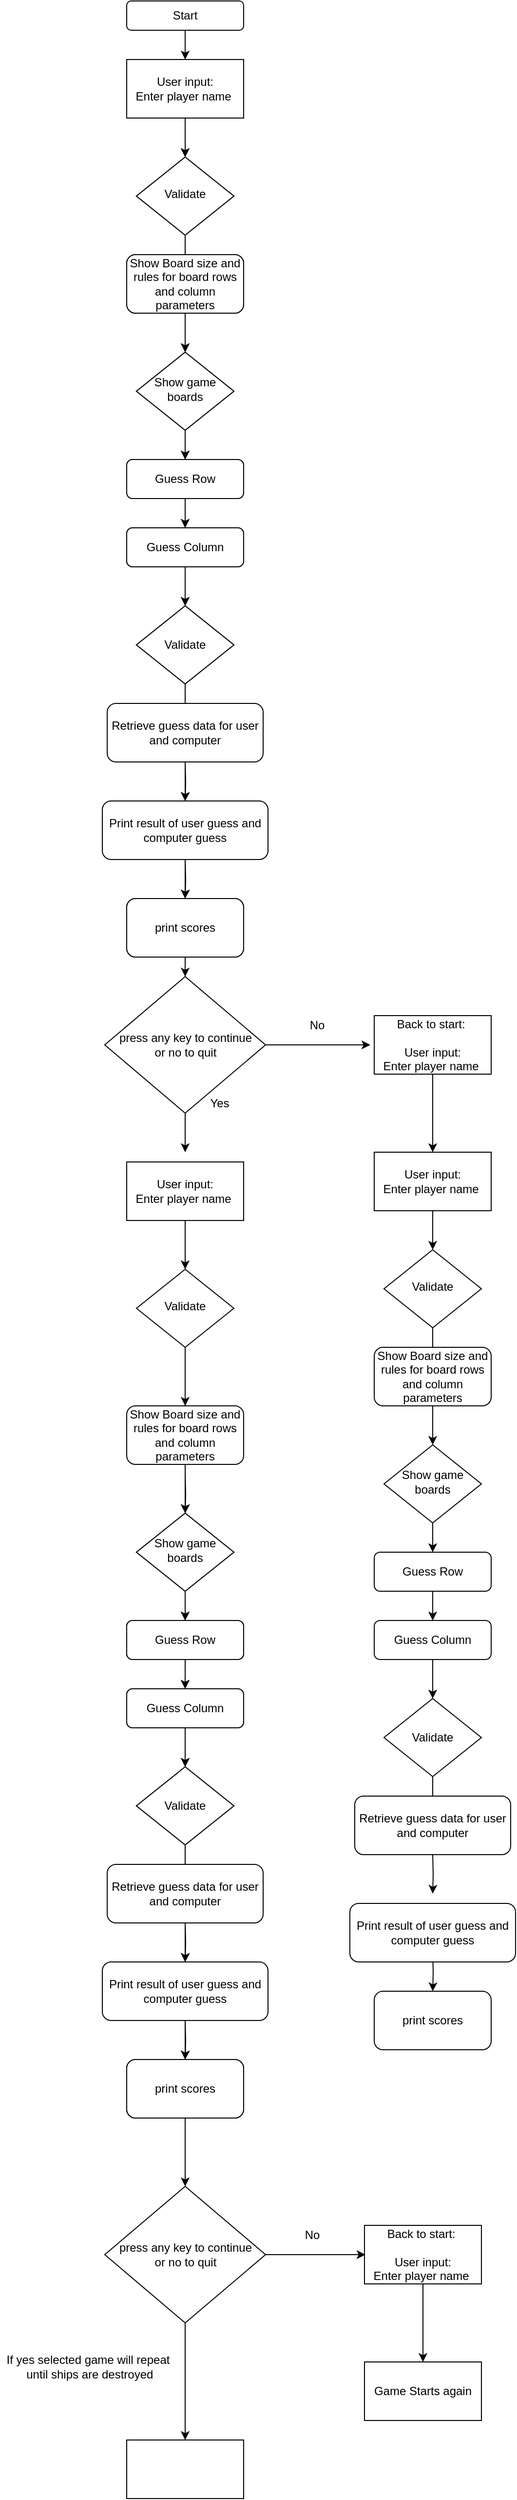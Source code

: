 <mxfile version="15.8.2" type="github">
  <diagram id="C5RBs43oDa-KdzZeNtuy" name="Page-1">
    <mxGraphModel dx="2302" dy="1062" grid="1" gridSize="10" guides="1" tooltips="1" connect="1" arrows="1" fold="1" page="1" pageScale="1" pageWidth="827" pageHeight="1169" math="0" shadow="0">
      <root>
        <mxCell id="WIyWlLk6GJQsqaUBKTNV-0" />
        <mxCell id="WIyWlLk6GJQsqaUBKTNV-1" parent="WIyWlLk6GJQsqaUBKTNV-0" />
        <mxCell id="R8ws0Zac1b6Tz0N1zMyR-2" value="" style="edgeStyle=orthogonalEdgeStyle;rounded=0;orthogonalLoop=1;jettySize=auto;html=1;" parent="WIyWlLk6GJQsqaUBKTNV-1" source="WIyWlLk6GJQsqaUBKTNV-3" target="R8ws0Zac1b6Tz0N1zMyR-1" edge="1">
          <mxGeometry relative="1" as="geometry" />
        </mxCell>
        <mxCell id="WIyWlLk6GJQsqaUBKTNV-3" value="Start" style="rounded=1;whiteSpace=wrap;html=1;fontSize=12;glass=0;strokeWidth=1;shadow=0;" parent="WIyWlLk6GJQsqaUBKTNV-1" vertex="1">
          <mxGeometry x="160" y="80" width="120" height="30" as="geometry" />
        </mxCell>
        <mxCell id="WIyWlLk6GJQsqaUBKTNV-6" value="Validate" style="rhombus;whiteSpace=wrap;html=1;shadow=0;fontFamily=Helvetica;fontSize=12;align=center;strokeWidth=1;spacing=6;spacingTop=-4;" parent="WIyWlLk6GJQsqaUBKTNV-1" vertex="1">
          <mxGeometry x="170" y="240" width="100" height="80" as="geometry" />
        </mxCell>
        <mxCell id="R8ws0Zac1b6Tz0N1zMyR-4" value="" style="edgeStyle=orthogonalEdgeStyle;rounded=0;orthogonalLoop=1;jettySize=auto;html=1;" parent="WIyWlLk6GJQsqaUBKTNV-1" source="WIyWlLk6GJQsqaUBKTNV-10" target="WIyWlLk6GJQsqaUBKTNV-11" edge="1">
          <mxGeometry relative="1" as="geometry" />
        </mxCell>
        <mxCell id="WIyWlLk6GJQsqaUBKTNV-10" value="Show game boards" style="rhombus;whiteSpace=wrap;html=1;shadow=0;fontFamily=Helvetica;fontSize=12;align=center;strokeWidth=1;spacing=6;spacingTop=-4;" parent="WIyWlLk6GJQsqaUBKTNV-1" vertex="1">
          <mxGeometry x="170" y="440" width="100" height="80" as="geometry" />
        </mxCell>
        <mxCell id="R8ws0Zac1b6Tz0N1zMyR-6" value="" style="edgeStyle=orthogonalEdgeStyle;rounded=0;orthogonalLoop=1;jettySize=auto;html=1;" parent="WIyWlLk6GJQsqaUBKTNV-1" source="WIyWlLk6GJQsqaUBKTNV-11" target="R8ws0Zac1b6Tz0N1zMyR-5" edge="1">
          <mxGeometry relative="1" as="geometry" />
        </mxCell>
        <mxCell id="WIyWlLk6GJQsqaUBKTNV-11" value="Guess Row" style="rounded=1;whiteSpace=wrap;html=1;fontSize=12;glass=0;strokeWidth=1;shadow=0;" parent="WIyWlLk6GJQsqaUBKTNV-1" vertex="1">
          <mxGeometry x="160" y="550" width="120" height="40" as="geometry" />
        </mxCell>
        <mxCell id="R8ws0Zac1b6Tz0N1zMyR-3" value="" style="edgeStyle=orthogonalEdgeStyle;rounded=0;orthogonalLoop=1;jettySize=auto;html=1;" parent="WIyWlLk6GJQsqaUBKTNV-1" source="R8ws0Zac1b6Tz0N1zMyR-1" target="WIyWlLk6GJQsqaUBKTNV-6" edge="1">
          <mxGeometry relative="1" as="geometry" />
        </mxCell>
        <mxCell id="R8ws0Zac1b6Tz0N1zMyR-1" value="User input:&lt;br&gt;Enter player name&amp;nbsp;" style="rounded=0;whiteSpace=wrap;html=1;" parent="WIyWlLk6GJQsqaUBKTNV-1" vertex="1">
          <mxGeometry x="160" y="140" width="120" height="60" as="geometry" />
        </mxCell>
        <mxCell id="R8ws0Zac1b6Tz0N1zMyR-9" value="" style="edgeStyle=orthogonalEdgeStyle;rounded=0;orthogonalLoop=1;jettySize=auto;html=1;" parent="WIyWlLk6GJQsqaUBKTNV-1" source="R8ws0Zac1b6Tz0N1zMyR-5" edge="1">
          <mxGeometry relative="1" as="geometry">
            <mxPoint x="220" y="700" as="targetPoint" />
          </mxGeometry>
        </mxCell>
        <mxCell id="R8ws0Zac1b6Tz0N1zMyR-5" value="Guess Column" style="rounded=1;whiteSpace=wrap;html=1;" parent="WIyWlLk6GJQsqaUBKTNV-1" vertex="1">
          <mxGeometry x="160" y="620" width="120" height="40" as="geometry" />
        </mxCell>
        <mxCell id="R8ws0Zac1b6Tz0N1zMyR-33" value="" style="edgeStyle=orthogonalEdgeStyle;rounded=0;orthogonalLoop=1;jettySize=auto;html=1;" parent="WIyWlLk6GJQsqaUBKTNV-1" source="R8ws0Zac1b6Tz0N1zMyR-10" target="WIyWlLk6GJQsqaUBKTNV-10" edge="1">
          <mxGeometry relative="1" as="geometry" />
        </mxCell>
        <mxCell id="R8ws0Zac1b6Tz0N1zMyR-10" value="Show Board size and rules for board rows and column parameters" style="rounded=1;whiteSpace=wrap;html=1;" parent="WIyWlLk6GJQsqaUBKTNV-1" vertex="1">
          <mxGeometry x="160" y="340" width="120" height="60" as="geometry" />
        </mxCell>
        <mxCell id="R8ws0Zac1b6Tz0N1zMyR-11" value="" style="rounded=0;html=1;jettySize=auto;orthogonalLoop=1;fontSize=11;endArrow=none;endFill=0;endSize=8;strokeWidth=1;shadow=0;labelBackgroundColor=none;edgeStyle=orthogonalEdgeStyle;" parent="WIyWlLk6GJQsqaUBKTNV-1" source="WIyWlLk6GJQsqaUBKTNV-6" target="R8ws0Zac1b6Tz0N1zMyR-10" edge="1">
          <mxGeometry x="-0.2" y="40" relative="1" as="geometry">
            <mxPoint as="offset" />
            <mxPoint x="220" y="320" as="sourcePoint" />
            <mxPoint x="220" y="400" as="targetPoint" />
          </mxGeometry>
        </mxCell>
        <mxCell id="R8ws0Zac1b6Tz0N1zMyR-15" value="" style="edgeStyle=orthogonalEdgeStyle;rounded=0;orthogonalLoop=1;jettySize=auto;html=1;startArrow=none;" parent="WIyWlLk6GJQsqaUBKTNV-1" source="R8ws0Zac1b6Tz0N1zMyR-16" target="R8ws0Zac1b6Tz0N1zMyR-13" edge="1">
          <mxGeometry relative="1" as="geometry" />
        </mxCell>
        <mxCell id="R8ws0Zac1b6Tz0N1zMyR-12" value="Validate" style="rhombus;whiteSpace=wrap;html=1;" parent="WIyWlLk6GJQsqaUBKTNV-1" vertex="1">
          <mxGeometry x="170" y="700" width="100" height="80" as="geometry" />
        </mxCell>
        <mxCell id="R8ws0Zac1b6Tz0N1zMyR-20" value="" style="edgeStyle=orthogonalEdgeStyle;rounded=0;orthogonalLoop=1;jettySize=auto;html=1;" parent="WIyWlLk6GJQsqaUBKTNV-1" source="R8ws0Zac1b6Tz0N1zMyR-13" target="R8ws0Zac1b6Tz0N1zMyR-19" edge="1">
          <mxGeometry relative="1" as="geometry" />
        </mxCell>
        <mxCell id="R8ws0Zac1b6Tz0N1zMyR-13" value="Print result of user guess and computer guess" style="rounded=1;whiteSpace=wrap;html=1;" parent="WIyWlLk6GJQsqaUBKTNV-1" vertex="1">
          <mxGeometry x="135" y="900" width="170" height="60" as="geometry" />
        </mxCell>
        <mxCell id="R8ws0Zac1b6Tz0N1zMyR-16" value="Retrieve guess data for user and computer" style="rounded=1;whiteSpace=wrap;html=1;" parent="WIyWlLk6GJQsqaUBKTNV-1" vertex="1">
          <mxGeometry x="140" y="800" width="160" height="60" as="geometry" />
        </mxCell>
        <mxCell id="R8ws0Zac1b6Tz0N1zMyR-18" value="" style="edgeStyle=orthogonalEdgeStyle;rounded=0;orthogonalLoop=1;jettySize=auto;html=1;endArrow=none;" parent="WIyWlLk6GJQsqaUBKTNV-1" source="R8ws0Zac1b6Tz0N1zMyR-12" target="R8ws0Zac1b6Tz0N1zMyR-16" edge="1">
          <mxGeometry relative="1" as="geometry">
            <mxPoint x="220" y="780" as="sourcePoint" />
            <mxPoint x="220" y="940" as="targetPoint" />
          </mxGeometry>
        </mxCell>
        <mxCell id="R8ws0Zac1b6Tz0N1zMyR-22" value="" style="edgeStyle=orthogonalEdgeStyle;rounded=0;orthogonalLoop=1;jettySize=auto;html=1;" parent="WIyWlLk6GJQsqaUBKTNV-1" source="R8ws0Zac1b6Tz0N1zMyR-19" target="R8ws0Zac1b6Tz0N1zMyR-21" edge="1">
          <mxGeometry relative="1" as="geometry" />
        </mxCell>
        <mxCell id="R8ws0Zac1b6Tz0N1zMyR-19" value="print scores" style="rounded=1;whiteSpace=wrap;html=1;" parent="WIyWlLk6GJQsqaUBKTNV-1" vertex="1">
          <mxGeometry x="160" y="1000" width="120" height="60" as="geometry" />
        </mxCell>
        <mxCell id="R8ws0Zac1b6Tz0N1zMyR-23" style="edgeStyle=orthogonalEdgeStyle;rounded=0;orthogonalLoop=1;jettySize=auto;html=1;" parent="WIyWlLk6GJQsqaUBKTNV-1" source="R8ws0Zac1b6Tz0N1zMyR-21" edge="1">
          <mxGeometry relative="1" as="geometry">
            <mxPoint x="410" y="1150" as="targetPoint" />
          </mxGeometry>
        </mxCell>
        <mxCell id="R8ws0Zac1b6Tz0N1zMyR-25" value="" style="edgeStyle=orthogonalEdgeStyle;rounded=0;orthogonalLoop=1;jettySize=auto;html=1;" parent="WIyWlLk6GJQsqaUBKTNV-1" source="R8ws0Zac1b6Tz0N1zMyR-21" edge="1">
          <mxGeometry relative="1" as="geometry">
            <mxPoint x="220" y="1260" as="targetPoint" />
          </mxGeometry>
        </mxCell>
        <mxCell id="R8ws0Zac1b6Tz0N1zMyR-21" value="press any key to continue &lt;br&gt;or no to quit" style="rhombus;whiteSpace=wrap;html=1;" parent="WIyWlLk6GJQsqaUBKTNV-1" vertex="1">
          <mxGeometry x="137.5" y="1080" width="165" height="140" as="geometry" />
        </mxCell>
        <mxCell id="R8ws0Zac1b6Tz0N1zMyR-26" value="Yes" style="text;html=1;align=center;verticalAlign=middle;resizable=0;points=[];autosize=1;strokeColor=none;fillColor=none;" parent="WIyWlLk6GJQsqaUBKTNV-1" vertex="1">
          <mxGeometry x="240" y="1200" width="30" height="20" as="geometry" />
        </mxCell>
        <mxCell id="R8ws0Zac1b6Tz0N1zMyR-27" value="No" style="text;html=1;align=center;verticalAlign=middle;resizable=0;points=[];autosize=1;strokeColor=none;fillColor=none;rotation=0;" parent="WIyWlLk6GJQsqaUBKTNV-1" vertex="1">
          <mxGeometry x="340" y="1120" width="30" height="20" as="geometry" />
        </mxCell>
        <mxCell id="R8ws0Zac1b6Tz0N1zMyR-28" value="User input:&lt;br&gt;Enter player name&amp;nbsp;" style="rounded=0;whiteSpace=wrap;html=1;" parent="WIyWlLk6GJQsqaUBKTNV-1" vertex="1">
          <mxGeometry x="160" y="140" width="120" height="60" as="geometry" />
        </mxCell>
        <mxCell id="R8ws0Zac1b6Tz0N1zMyR-35" value="" style="edgeStyle=orthogonalEdgeStyle;rounded=0;orthogonalLoop=1;jettySize=auto;html=1;" parent="WIyWlLk6GJQsqaUBKTNV-1" source="R8ws0Zac1b6Tz0N1zMyR-32" edge="1">
          <mxGeometry relative="1" as="geometry">
            <mxPoint x="474" y="1260" as="targetPoint" />
          </mxGeometry>
        </mxCell>
        <mxCell id="R8ws0Zac1b6Tz0N1zMyR-32" value="Back to start:&amp;nbsp;&lt;br&gt;&lt;br&gt;User input:&lt;br&gt;Enter player name&amp;nbsp;" style="rounded=0;whiteSpace=wrap;html=1;" parent="WIyWlLk6GJQsqaUBKTNV-1" vertex="1">
          <mxGeometry x="414" y="1120" width="120" height="60" as="geometry" />
        </mxCell>
        <mxCell id="R8ws0Zac1b6Tz0N1zMyR-36" value="Validate" style="rhombus;whiteSpace=wrap;html=1;shadow=0;fontFamily=Helvetica;fontSize=12;align=center;strokeWidth=1;spacing=6;spacingTop=-4;" parent="WIyWlLk6GJQsqaUBKTNV-1" vertex="1">
          <mxGeometry x="170" y="240" width="100" height="80" as="geometry" />
        </mxCell>
        <mxCell id="R8ws0Zac1b6Tz0N1zMyR-37" value="" style="edgeStyle=orthogonalEdgeStyle;rounded=0;orthogonalLoop=1;jettySize=auto;html=1;" parent="WIyWlLk6GJQsqaUBKTNV-1" source="R8ws0Zac1b6Tz0N1zMyR-38" target="R8ws0Zac1b6Tz0N1zMyR-40" edge="1">
          <mxGeometry relative="1" as="geometry" />
        </mxCell>
        <mxCell id="R8ws0Zac1b6Tz0N1zMyR-38" value="Show game boards" style="rhombus;whiteSpace=wrap;html=1;shadow=0;fontFamily=Helvetica;fontSize=12;align=center;strokeWidth=1;spacing=6;spacingTop=-4;" parent="WIyWlLk6GJQsqaUBKTNV-1" vertex="1">
          <mxGeometry x="170" y="440" width="100" height="80" as="geometry" />
        </mxCell>
        <mxCell id="R8ws0Zac1b6Tz0N1zMyR-39" value="" style="edgeStyle=orthogonalEdgeStyle;rounded=0;orthogonalLoop=1;jettySize=auto;html=1;" parent="WIyWlLk6GJQsqaUBKTNV-1" source="R8ws0Zac1b6Tz0N1zMyR-40" target="R8ws0Zac1b6Tz0N1zMyR-44" edge="1">
          <mxGeometry relative="1" as="geometry" />
        </mxCell>
        <mxCell id="R8ws0Zac1b6Tz0N1zMyR-40" value="Guess Row" style="rounded=1;whiteSpace=wrap;html=1;fontSize=12;glass=0;strokeWidth=1;shadow=0;" parent="WIyWlLk6GJQsqaUBKTNV-1" vertex="1">
          <mxGeometry x="160" y="550" width="120" height="40" as="geometry" />
        </mxCell>
        <mxCell id="R8ws0Zac1b6Tz0N1zMyR-41" value="" style="edgeStyle=orthogonalEdgeStyle;rounded=0;orthogonalLoop=1;jettySize=auto;html=1;" parent="WIyWlLk6GJQsqaUBKTNV-1" source="R8ws0Zac1b6Tz0N1zMyR-42" target="R8ws0Zac1b6Tz0N1zMyR-36" edge="1">
          <mxGeometry relative="1" as="geometry" />
        </mxCell>
        <mxCell id="R8ws0Zac1b6Tz0N1zMyR-42" value="User input:&lt;br&gt;Enter player name&amp;nbsp;" style="rounded=0;whiteSpace=wrap;html=1;" parent="WIyWlLk6GJQsqaUBKTNV-1" vertex="1">
          <mxGeometry x="160" y="140" width="120" height="60" as="geometry" />
        </mxCell>
        <mxCell id="R8ws0Zac1b6Tz0N1zMyR-43" value="" style="edgeStyle=orthogonalEdgeStyle;rounded=0;orthogonalLoop=1;jettySize=auto;html=1;" parent="WIyWlLk6GJQsqaUBKTNV-1" source="R8ws0Zac1b6Tz0N1zMyR-44" edge="1">
          <mxGeometry relative="1" as="geometry">
            <mxPoint x="220" y="700" as="targetPoint" />
          </mxGeometry>
        </mxCell>
        <mxCell id="R8ws0Zac1b6Tz0N1zMyR-44" value="Guess Column" style="rounded=1;whiteSpace=wrap;html=1;" parent="WIyWlLk6GJQsqaUBKTNV-1" vertex="1">
          <mxGeometry x="160" y="620" width="120" height="40" as="geometry" />
        </mxCell>
        <mxCell id="R8ws0Zac1b6Tz0N1zMyR-45" value="" style="edgeStyle=orthogonalEdgeStyle;rounded=0;orthogonalLoop=1;jettySize=auto;html=1;" parent="WIyWlLk6GJQsqaUBKTNV-1" source="R8ws0Zac1b6Tz0N1zMyR-46" target="R8ws0Zac1b6Tz0N1zMyR-38" edge="1">
          <mxGeometry relative="1" as="geometry" />
        </mxCell>
        <mxCell id="R8ws0Zac1b6Tz0N1zMyR-46" value="Show Board size and rules for board rows and column parameters" style="rounded=1;whiteSpace=wrap;html=1;" parent="WIyWlLk6GJQsqaUBKTNV-1" vertex="1">
          <mxGeometry x="160" y="340" width="120" height="60" as="geometry" />
        </mxCell>
        <mxCell id="R8ws0Zac1b6Tz0N1zMyR-47" value="" style="rounded=0;html=1;jettySize=auto;orthogonalLoop=1;fontSize=11;endArrow=none;endFill=0;endSize=8;strokeWidth=1;shadow=0;labelBackgroundColor=none;edgeStyle=orthogonalEdgeStyle;" parent="WIyWlLk6GJQsqaUBKTNV-1" source="R8ws0Zac1b6Tz0N1zMyR-36" target="R8ws0Zac1b6Tz0N1zMyR-46" edge="1">
          <mxGeometry x="-0.2" y="40" relative="1" as="geometry">
            <mxPoint as="offset" />
            <mxPoint x="220" y="320" as="sourcePoint" />
            <mxPoint x="220" y="400" as="targetPoint" />
          </mxGeometry>
        </mxCell>
        <mxCell id="R8ws0Zac1b6Tz0N1zMyR-48" value="" style="edgeStyle=orthogonalEdgeStyle;rounded=0;orthogonalLoop=1;jettySize=auto;html=1;startArrow=none;" parent="WIyWlLk6GJQsqaUBKTNV-1" edge="1">
          <mxGeometry relative="1" as="geometry">
            <mxPoint x="220" y="860" as="sourcePoint" />
            <mxPoint x="220" y="900" as="targetPoint" />
          </mxGeometry>
        </mxCell>
        <mxCell id="R8ws0Zac1b6Tz0N1zMyR-49" value="Validate" style="rhombus;whiteSpace=wrap;html=1;" parent="WIyWlLk6GJQsqaUBKTNV-1" vertex="1">
          <mxGeometry x="170" y="700" width="100" height="80" as="geometry" />
        </mxCell>
        <mxCell id="R8ws0Zac1b6Tz0N1zMyR-50" value="" style="edgeStyle=orthogonalEdgeStyle;rounded=0;orthogonalLoop=1;jettySize=auto;html=1;" parent="WIyWlLk6GJQsqaUBKTNV-1" target="R8ws0Zac1b6Tz0N1zMyR-52" edge="1">
          <mxGeometry relative="1" as="geometry">
            <mxPoint x="220" y="960" as="sourcePoint" />
          </mxGeometry>
        </mxCell>
        <mxCell id="R8ws0Zac1b6Tz0N1zMyR-51" value="" style="edgeStyle=orthogonalEdgeStyle;rounded=0;orthogonalLoop=1;jettySize=auto;html=1;endArrow=none;" parent="WIyWlLk6GJQsqaUBKTNV-1" source="R8ws0Zac1b6Tz0N1zMyR-49" edge="1">
          <mxGeometry relative="1" as="geometry">
            <mxPoint x="220" y="780" as="sourcePoint" />
            <mxPoint x="220" y="800" as="targetPoint" />
          </mxGeometry>
        </mxCell>
        <mxCell id="R8ws0Zac1b6Tz0N1zMyR-52" value="print scores" style="rounded=1;whiteSpace=wrap;html=1;" parent="WIyWlLk6GJQsqaUBKTNV-1" vertex="1">
          <mxGeometry x="160" y="1000" width="120" height="60" as="geometry" />
        </mxCell>
        <mxCell id="R8ws0Zac1b6Tz0N1zMyR-53" value="User input:&lt;br&gt;Enter player name&amp;nbsp;" style="rounded=0;whiteSpace=wrap;html=1;" parent="WIyWlLk6GJQsqaUBKTNV-1" vertex="1">
          <mxGeometry x="160" y="140" width="120" height="60" as="geometry" />
        </mxCell>
        <mxCell id="R8ws0Zac1b6Tz0N1zMyR-112" value="Validate" style="rhombus;whiteSpace=wrap;html=1;shadow=0;fontFamily=Helvetica;fontSize=12;align=center;strokeWidth=1;spacing=6;spacingTop=-4;" parent="WIyWlLk6GJQsqaUBKTNV-1" vertex="1">
          <mxGeometry x="424" y="1360" width="100" height="80" as="geometry" />
        </mxCell>
        <mxCell id="R8ws0Zac1b6Tz0N1zMyR-113" value="" style="edgeStyle=orthogonalEdgeStyle;rounded=0;orthogonalLoop=1;jettySize=auto;html=1;" parent="WIyWlLk6GJQsqaUBKTNV-1" source="R8ws0Zac1b6Tz0N1zMyR-114" target="R8ws0Zac1b6Tz0N1zMyR-116" edge="1">
          <mxGeometry relative="1" as="geometry" />
        </mxCell>
        <mxCell id="R8ws0Zac1b6Tz0N1zMyR-114" value="Show game boards" style="rhombus;whiteSpace=wrap;html=1;shadow=0;fontFamily=Helvetica;fontSize=12;align=center;strokeWidth=1;spacing=6;spacingTop=-4;" parent="WIyWlLk6GJQsqaUBKTNV-1" vertex="1">
          <mxGeometry x="424" y="1560" width="100" height="80" as="geometry" />
        </mxCell>
        <mxCell id="R8ws0Zac1b6Tz0N1zMyR-115" value="" style="edgeStyle=orthogonalEdgeStyle;rounded=0;orthogonalLoop=1;jettySize=auto;html=1;" parent="WIyWlLk6GJQsqaUBKTNV-1" source="R8ws0Zac1b6Tz0N1zMyR-116" target="R8ws0Zac1b6Tz0N1zMyR-120" edge="1">
          <mxGeometry relative="1" as="geometry" />
        </mxCell>
        <mxCell id="R8ws0Zac1b6Tz0N1zMyR-116" value="Guess Row" style="rounded=1;whiteSpace=wrap;html=1;fontSize=12;glass=0;strokeWidth=1;shadow=0;" parent="WIyWlLk6GJQsqaUBKTNV-1" vertex="1">
          <mxGeometry x="414" y="1670" width="120" height="40" as="geometry" />
        </mxCell>
        <mxCell id="R8ws0Zac1b6Tz0N1zMyR-117" value="" style="edgeStyle=orthogonalEdgeStyle;rounded=0;orthogonalLoop=1;jettySize=auto;html=1;" parent="WIyWlLk6GJQsqaUBKTNV-1" source="R8ws0Zac1b6Tz0N1zMyR-118" target="R8ws0Zac1b6Tz0N1zMyR-112" edge="1">
          <mxGeometry relative="1" as="geometry" />
        </mxCell>
        <mxCell id="R8ws0Zac1b6Tz0N1zMyR-118" value="User input:&lt;br&gt;Enter player name&amp;nbsp;" style="rounded=0;whiteSpace=wrap;html=1;" parent="WIyWlLk6GJQsqaUBKTNV-1" vertex="1">
          <mxGeometry x="414" y="1260" width="120" height="60" as="geometry" />
        </mxCell>
        <mxCell id="R8ws0Zac1b6Tz0N1zMyR-119" value="" style="edgeStyle=orthogonalEdgeStyle;rounded=0;orthogonalLoop=1;jettySize=auto;html=1;" parent="WIyWlLk6GJQsqaUBKTNV-1" source="R8ws0Zac1b6Tz0N1zMyR-120" edge="1">
          <mxGeometry relative="1" as="geometry">
            <mxPoint x="474" y="1820" as="targetPoint" />
          </mxGeometry>
        </mxCell>
        <mxCell id="R8ws0Zac1b6Tz0N1zMyR-120" value="Guess Column" style="rounded=1;whiteSpace=wrap;html=1;" parent="WIyWlLk6GJQsqaUBKTNV-1" vertex="1">
          <mxGeometry x="414" y="1740" width="120" height="40" as="geometry" />
        </mxCell>
        <mxCell id="R8ws0Zac1b6Tz0N1zMyR-121" value="" style="edgeStyle=orthogonalEdgeStyle;rounded=0;orthogonalLoop=1;jettySize=auto;html=1;" parent="WIyWlLk6GJQsqaUBKTNV-1" source="R8ws0Zac1b6Tz0N1zMyR-122" target="R8ws0Zac1b6Tz0N1zMyR-114" edge="1">
          <mxGeometry relative="1" as="geometry" />
        </mxCell>
        <mxCell id="R8ws0Zac1b6Tz0N1zMyR-122" value="Show Board size and rules for board rows and column parameters" style="rounded=1;whiteSpace=wrap;html=1;" parent="WIyWlLk6GJQsqaUBKTNV-1" vertex="1">
          <mxGeometry x="414" y="1460" width="120" height="60" as="geometry" />
        </mxCell>
        <mxCell id="R8ws0Zac1b6Tz0N1zMyR-123" value="" style="rounded=0;html=1;jettySize=auto;orthogonalLoop=1;fontSize=11;endArrow=none;endFill=0;endSize=8;strokeWidth=1;shadow=0;labelBackgroundColor=none;edgeStyle=orthogonalEdgeStyle;" parent="WIyWlLk6GJQsqaUBKTNV-1" source="R8ws0Zac1b6Tz0N1zMyR-112" target="R8ws0Zac1b6Tz0N1zMyR-122" edge="1">
          <mxGeometry x="-0.2" y="40" relative="1" as="geometry">
            <mxPoint as="offset" />
            <mxPoint x="474" y="1440" as="sourcePoint" />
            <mxPoint x="474" y="1520" as="targetPoint" />
          </mxGeometry>
        </mxCell>
        <mxCell id="R8ws0Zac1b6Tz0N1zMyR-124" value="" style="edgeStyle=orthogonalEdgeStyle;rounded=0;orthogonalLoop=1;jettySize=auto;html=1;startArrow=none;" parent="WIyWlLk6GJQsqaUBKTNV-1" edge="1">
          <mxGeometry relative="1" as="geometry">
            <mxPoint x="474" y="1980" as="sourcePoint" />
            <mxPoint x="474" y="2020" as="targetPoint" />
          </mxGeometry>
        </mxCell>
        <mxCell id="R8ws0Zac1b6Tz0N1zMyR-125" value="Validate" style="rhombus;whiteSpace=wrap;html=1;" parent="WIyWlLk6GJQsqaUBKTNV-1" vertex="1">
          <mxGeometry x="424" y="1820" width="100" height="80" as="geometry" />
        </mxCell>
        <mxCell id="R8ws0Zac1b6Tz0N1zMyR-126" value="" style="edgeStyle=orthogonalEdgeStyle;rounded=0;orthogonalLoop=1;jettySize=auto;html=1;" parent="WIyWlLk6GJQsqaUBKTNV-1" target="R8ws0Zac1b6Tz0N1zMyR-128" edge="1">
          <mxGeometry relative="1" as="geometry">
            <mxPoint x="474" y="2080" as="sourcePoint" />
          </mxGeometry>
        </mxCell>
        <mxCell id="R8ws0Zac1b6Tz0N1zMyR-127" value="" style="edgeStyle=orthogonalEdgeStyle;rounded=0;orthogonalLoop=1;jettySize=auto;html=1;endArrow=none;" parent="WIyWlLk6GJQsqaUBKTNV-1" source="R8ws0Zac1b6Tz0N1zMyR-125" edge="1">
          <mxGeometry relative="1" as="geometry">
            <mxPoint x="474" y="1900" as="sourcePoint" />
            <mxPoint x="474" y="1920" as="targetPoint" />
          </mxGeometry>
        </mxCell>
        <mxCell id="R8ws0Zac1b6Tz0N1zMyR-128" value="print scores" style="rounded=1;whiteSpace=wrap;html=1;" parent="WIyWlLk6GJQsqaUBKTNV-1" vertex="1">
          <mxGeometry x="414" y="2120" width="120" height="60" as="geometry" />
        </mxCell>
        <mxCell id="R8ws0Zac1b6Tz0N1zMyR-129" value="User input:&lt;br&gt;Enter player name&amp;nbsp;" style="rounded=0;whiteSpace=wrap;html=1;" parent="WIyWlLk6GJQsqaUBKTNV-1" vertex="1">
          <mxGeometry x="414" y="1260" width="120" height="60" as="geometry" />
        </mxCell>
        <mxCell id="R8ws0Zac1b6Tz0N1zMyR-169" value="Retrieve guess data for user and computer" style="rounded=1;whiteSpace=wrap;html=1;" parent="WIyWlLk6GJQsqaUBKTNV-1" vertex="1">
          <mxGeometry x="394" y="1920" width="160" height="60" as="geometry" />
        </mxCell>
        <mxCell id="R8ws0Zac1b6Tz0N1zMyR-170" value="Print result of user guess and computer guess" style="rounded=1;whiteSpace=wrap;html=1;" parent="WIyWlLk6GJQsqaUBKTNV-1" vertex="1">
          <mxGeometry x="389" y="2030" width="170" height="60" as="geometry" />
        </mxCell>
        <mxCell id="R8ws0Zac1b6Tz0N1zMyR-172" value="" style="edgeStyle=orthogonalEdgeStyle;rounded=0;orthogonalLoop=1;jettySize=auto;html=1;" parent="WIyWlLk6GJQsqaUBKTNV-1" source="R8ws0Zac1b6Tz0N1zMyR-173" target="R8ws0Zac1b6Tz0N1zMyR-175" edge="1">
          <mxGeometry relative="1" as="geometry" />
        </mxCell>
        <mxCell id="R8ws0Zac1b6Tz0N1zMyR-173" value="Show game boards" style="rhombus;whiteSpace=wrap;html=1;shadow=0;fontFamily=Helvetica;fontSize=12;align=center;strokeWidth=1;spacing=6;spacingTop=-4;" parent="WIyWlLk6GJQsqaUBKTNV-1" vertex="1">
          <mxGeometry x="170" y="1630" width="100" height="80" as="geometry" />
        </mxCell>
        <mxCell id="R8ws0Zac1b6Tz0N1zMyR-174" value="" style="edgeStyle=orthogonalEdgeStyle;rounded=0;orthogonalLoop=1;jettySize=auto;html=1;" parent="WIyWlLk6GJQsqaUBKTNV-1" source="R8ws0Zac1b6Tz0N1zMyR-175" target="R8ws0Zac1b6Tz0N1zMyR-179" edge="1">
          <mxGeometry relative="1" as="geometry" />
        </mxCell>
        <mxCell id="R8ws0Zac1b6Tz0N1zMyR-175" value="Guess Row" style="rounded=1;whiteSpace=wrap;html=1;fontSize=12;glass=0;strokeWidth=1;shadow=0;" parent="WIyWlLk6GJQsqaUBKTNV-1" vertex="1">
          <mxGeometry x="160" y="1740" width="120" height="40" as="geometry" />
        </mxCell>
        <mxCell id="R8ws0Zac1b6Tz0N1zMyR-176" value="" style="edgeStyle=orthogonalEdgeStyle;rounded=0;orthogonalLoop=1;jettySize=auto;html=1;" parent="WIyWlLk6GJQsqaUBKTNV-1" edge="1">
          <mxGeometry relative="1" as="geometry">
            <mxPoint x="220" y="1390" as="sourcePoint" />
            <mxPoint x="220" y="1430" as="targetPoint" />
          </mxGeometry>
        </mxCell>
        <mxCell id="R8ws0Zac1b6Tz0N1zMyR-178" value="" style="edgeStyle=orthogonalEdgeStyle;rounded=0;orthogonalLoop=1;jettySize=auto;html=1;" parent="WIyWlLk6GJQsqaUBKTNV-1" source="R8ws0Zac1b6Tz0N1zMyR-179" edge="1">
          <mxGeometry relative="1" as="geometry">
            <mxPoint x="220" y="1890" as="targetPoint" />
          </mxGeometry>
        </mxCell>
        <mxCell id="R8ws0Zac1b6Tz0N1zMyR-179" value="Guess Column" style="rounded=1;whiteSpace=wrap;html=1;" parent="WIyWlLk6GJQsqaUBKTNV-1" vertex="1">
          <mxGeometry x="160" y="1810" width="120" height="40" as="geometry" />
        </mxCell>
        <mxCell id="R8ws0Zac1b6Tz0N1zMyR-180" value="" style="edgeStyle=orthogonalEdgeStyle;rounded=0;orthogonalLoop=1;jettySize=auto;html=1;" parent="WIyWlLk6GJQsqaUBKTNV-1" target="R8ws0Zac1b6Tz0N1zMyR-173" edge="1">
          <mxGeometry relative="1" as="geometry">
            <mxPoint x="220" y="1590" as="sourcePoint" />
          </mxGeometry>
        </mxCell>
        <mxCell id="R8ws0Zac1b6Tz0N1zMyR-182" value="" style="rounded=0;html=1;jettySize=auto;orthogonalLoop=1;fontSize=11;endArrow=none;endFill=0;endSize=8;strokeWidth=1;shadow=0;labelBackgroundColor=none;edgeStyle=orthogonalEdgeStyle;startArrow=none;" parent="WIyWlLk6GJQsqaUBKTNV-1" source="R8ws0Zac1b6Tz0N1zMyR-204" edge="1">
          <mxGeometry x="-0.2" y="40" relative="1" as="geometry">
            <mxPoint as="offset" />
            <mxPoint x="220" y="1510" as="sourcePoint" />
            <mxPoint x="220" y="1530" as="targetPoint" />
          </mxGeometry>
        </mxCell>
        <mxCell id="R8ws0Zac1b6Tz0N1zMyR-183" value="" style="edgeStyle=orthogonalEdgeStyle;rounded=0;orthogonalLoop=1;jettySize=auto;html=1;startArrow=none;" parent="WIyWlLk6GJQsqaUBKTNV-1" source="R8ws0Zac1b6Tz0N1zMyR-187" target="R8ws0Zac1b6Tz0N1zMyR-186" edge="1">
          <mxGeometry relative="1" as="geometry" />
        </mxCell>
        <mxCell id="R8ws0Zac1b6Tz0N1zMyR-184" value="Validate" style="rhombus;whiteSpace=wrap;html=1;" parent="WIyWlLk6GJQsqaUBKTNV-1" vertex="1">
          <mxGeometry x="170" y="1890" width="100" height="80" as="geometry" />
        </mxCell>
        <mxCell id="R8ws0Zac1b6Tz0N1zMyR-185" value="" style="edgeStyle=orthogonalEdgeStyle;rounded=0;orthogonalLoop=1;jettySize=auto;html=1;" parent="WIyWlLk6GJQsqaUBKTNV-1" source="R8ws0Zac1b6Tz0N1zMyR-186" target="R8ws0Zac1b6Tz0N1zMyR-190" edge="1">
          <mxGeometry relative="1" as="geometry" />
        </mxCell>
        <mxCell id="R8ws0Zac1b6Tz0N1zMyR-186" value="Print result of user guess and computer guess" style="rounded=1;whiteSpace=wrap;html=1;" parent="WIyWlLk6GJQsqaUBKTNV-1" vertex="1">
          <mxGeometry x="135" y="2090" width="170" height="60" as="geometry" />
        </mxCell>
        <mxCell id="R8ws0Zac1b6Tz0N1zMyR-187" value="Retrieve guess data for user and computer" style="rounded=1;whiteSpace=wrap;html=1;" parent="WIyWlLk6GJQsqaUBKTNV-1" vertex="1">
          <mxGeometry x="140" y="1990" width="160" height="60" as="geometry" />
        </mxCell>
        <mxCell id="R8ws0Zac1b6Tz0N1zMyR-188" value="" style="edgeStyle=orthogonalEdgeStyle;rounded=0;orthogonalLoop=1;jettySize=auto;html=1;endArrow=none;" parent="WIyWlLk6GJQsqaUBKTNV-1" source="R8ws0Zac1b6Tz0N1zMyR-184" target="R8ws0Zac1b6Tz0N1zMyR-187" edge="1">
          <mxGeometry relative="1" as="geometry">
            <mxPoint x="220" y="1970" as="sourcePoint" />
            <mxPoint x="220" y="2130" as="targetPoint" />
          </mxGeometry>
        </mxCell>
        <mxCell id="R8ws0Zac1b6Tz0N1zMyR-189" value="" style="edgeStyle=orthogonalEdgeStyle;rounded=0;orthogonalLoop=1;jettySize=auto;html=1;" parent="WIyWlLk6GJQsqaUBKTNV-1" source="R8ws0Zac1b6Tz0N1zMyR-190" target="R8ws0Zac1b6Tz0N1zMyR-191" edge="1">
          <mxGeometry relative="1" as="geometry" />
        </mxCell>
        <mxCell id="R8ws0Zac1b6Tz0N1zMyR-190" value="print scores" style="rounded=1;whiteSpace=wrap;html=1;" parent="WIyWlLk6GJQsqaUBKTNV-1" vertex="1">
          <mxGeometry x="160" y="2190" width="120" height="60" as="geometry" />
        </mxCell>
        <mxCell id="R8ws0Zac1b6Tz0N1zMyR-216" value="" style="edgeStyle=orthogonalEdgeStyle;rounded=0;orthogonalLoop=1;jettySize=auto;html=1;" parent="WIyWlLk6GJQsqaUBKTNV-1" source="R8ws0Zac1b6Tz0N1zMyR-191" edge="1">
          <mxGeometry relative="1" as="geometry">
            <mxPoint x="405" y="2390" as="targetPoint" />
          </mxGeometry>
        </mxCell>
        <mxCell id="R8ws0Zac1b6Tz0N1zMyR-219" value="" style="edgeStyle=orthogonalEdgeStyle;rounded=0;orthogonalLoop=1;jettySize=auto;html=1;" parent="WIyWlLk6GJQsqaUBKTNV-1" source="R8ws0Zac1b6Tz0N1zMyR-191" target="R8ws0Zac1b6Tz0N1zMyR-218" edge="1">
          <mxGeometry relative="1" as="geometry" />
        </mxCell>
        <mxCell id="R8ws0Zac1b6Tz0N1zMyR-191" value="press any key to continue &lt;br&gt;or no to quit" style="rhombus;whiteSpace=wrap;html=1;" parent="WIyWlLk6GJQsqaUBKTNV-1" vertex="1">
          <mxGeometry x="137.5" y="2320" width="165" height="140" as="geometry" />
        </mxCell>
        <mxCell id="R8ws0Zac1b6Tz0N1zMyR-214" value="" style="edgeStyle=orthogonalEdgeStyle;rounded=0;orthogonalLoop=1;jettySize=auto;html=1;" parent="WIyWlLk6GJQsqaUBKTNV-1" source="R8ws0Zac1b6Tz0N1zMyR-194" target="R8ws0Zac1b6Tz0N1zMyR-204" edge="1">
          <mxGeometry relative="1" as="geometry" />
        </mxCell>
        <mxCell id="R8ws0Zac1b6Tz0N1zMyR-194" value="Validate" style="rhombus;whiteSpace=wrap;html=1;shadow=0;fontFamily=Helvetica;fontSize=12;align=center;strokeWidth=1;spacing=6;spacingTop=-4;" parent="WIyWlLk6GJQsqaUBKTNV-1" vertex="1">
          <mxGeometry x="170" y="1380" width="100" height="80" as="geometry" />
        </mxCell>
        <mxCell id="R8ws0Zac1b6Tz0N1zMyR-195" value="" style="edgeStyle=orthogonalEdgeStyle;rounded=0;orthogonalLoop=1;jettySize=auto;html=1;" parent="WIyWlLk6GJQsqaUBKTNV-1" source="R8ws0Zac1b6Tz0N1zMyR-196" target="R8ws0Zac1b6Tz0N1zMyR-198" edge="1">
          <mxGeometry relative="1" as="geometry" />
        </mxCell>
        <mxCell id="R8ws0Zac1b6Tz0N1zMyR-196" value="Show game boards" style="rhombus;whiteSpace=wrap;html=1;shadow=0;fontFamily=Helvetica;fontSize=12;align=center;strokeWidth=1;spacing=6;spacingTop=-4;" parent="WIyWlLk6GJQsqaUBKTNV-1" vertex="1">
          <mxGeometry x="170" y="1630" width="100" height="80" as="geometry" />
        </mxCell>
        <mxCell id="R8ws0Zac1b6Tz0N1zMyR-197" value="" style="edgeStyle=orthogonalEdgeStyle;rounded=0;orthogonalLoop=1;jettySize=auto;html=1;" parent="WIyWlLk6GJQsqaUBKTNV-1" source="R8ws0Zac1b6Tz0N1zMyR-198" target="R8ws0Zac1b6Tz0N1zMyR-202" edge="1">
          <mxGeometry relative="1" as="geometry" />
        </mxCell>
        <mxCell id="R8ws0Zac1b6Tz0N1zMyR-198" value="Guess Row" style="rounded=1;whiteSpace=wrap;html=1;fontSize=12;glass=0;strokeWidth=1;shadow=0;" parent="WIyWlLk6GJQsqaUBKTNV-1" vertex="1">
          <mxGeometry x="160" y="1740" width="120" height="40" as="geometry" />
        </mxCell>
        <mxCell id="R8ws0Zac1b6Tz0N1zMyR-201" value="" style="edgeStyle=orthogonalEdgeStyle;rounded=0;orthogonalLoop=1;jettySize=auto;html=1;" parent="WIyWlLk6GJQsqaUBKTNV-1" source="R8ws0Zac1b6Tz0N1zMyR-202" edge="1">
          <mxGeometry relative="1" as="geometry">
            <mxPoint x="220" y="1890" as="targetPoint" />
          </mxGeometry>
        </mxCell>
        <mxCell id="R8ws0Zac1b6Tz0N1zMyR-202" value="Guess Column" style="rounded=1;whiteSpace=wrap;html=1;" parent="WIyWlLk6GJQsqaUBKTNV-1" vertex="1">
          <mxGeometry x="160" y="1810" width="120" height="40" as="geometry" />
        </mxCell>
        <mxCell id="R8ws0Zac1b6Tz0N1zMyR-203" value="" style="edgeStyle=orthogonalEdgeStyle;rounded=0;orthogonalLoop=1;jettySize=auto;html=1;" parent="WIyWlLk6GJQsqaUBKTNV-1" source="R8ws0Zac1b6Tz0N1zMyR-204" target="R8ws0Zac1b6Tz0N1zMyR-196" edge="1">
          <mxGeometry relative="1" as="geometry" />
        </mxCell>
        <mxCell id="R8ws0Zac1b6Tz0N1zMyR-205" value="" style="rounded=0;html=1;jettySize=auto;orthogonalLoop=1;fontSize=11;endArrow=none;endFill=0;endSize=8;strokeWidth=1;shadow=0;labelBackgroundColor=none;edgeStyle=orthogonalEdgeStyle;" parent="WIyWlLk6GJQsqaUBKTNV-1" source="R8ws0Zac1b6Tz0N1zMyR-194" target="R8ws0Zac1b6Tz0N1zMyR-204" edge="1">
          <mxGeometry x="-0.2" y="40" relative="1" as="geometry">
            <mxPoint as="offset" />
            <mxPoint x="220" y="1510" as="sourcePoint" />
            <mxPoint x="220" y="1590" as="targetPoint" />
          </mxGeometry>
        </mxCell>
        <mxCell id="R8ws0Zac1b6Tz0N1zMyR-206" value="" style="edgeStyle=orthogonalEdgeStyle;rounded=0;orthogonalLoop=1;jettySize=auto;html=1;startArrow=none;" parent="WIyWlLk6GJQsqaUBKTNV-1" edge="1">
          <mxGeometry relative="1" as="geometry">
            <mxPoint x="220" y="2050" as="sourcePoint" />
            <mxPoint x="220" y="2090" as="targetPoint" />
          </mxGeometry>
        </mxCell>
        <mxCell id="R8ws0Zac1b6Tz0N1zMyR-207" value="Validate" style="rhombus;whiteSpace=wrap;html=1;" parent="WIyWlLk6GJQsqaUBKTNV-1" vertex="1">
          <mxGeometry x="170" y="1890" width="100" height="80" as="geometry" />
        </mxCell>
        <mxCell id="R8ws0Zac1b6Tz0N1zMyR-208" value="" style="edgeStyle=orthogonalEdgeStyle;rounded=0;orthogonalLoop=1;jettySize=auto;html=1;" parent="WIyWlLk6GJQsqaUBKTNV-1" target="R8ws0Zac1b6Tz0N1zMyR-210" edge="1">
          <mxGeometry relative="1" as="geometry">
            <mxPoint x="220" y="2150" as="sourcePoint" />
          </mxGeometry>
        </mxCell>
        <mxCell id="R8ws0Zac1b6Tz0N1zMyR-209" value="" style="edgeStyle=orthogonalEdgeStyle;rounded=0;orthogonalLoop=1;jettySize=auto;html=1;endArrow=none;" parent="WIyWlLk6GJQsqaUBKTNV-1" source="R8ws0Zac1b6Tz0N1zMyR-207" edge="1">
          <mxGeometry relative="1" as="geometry">
            <mxPoint x="220" y="1970" as="sourcePoint" />
            <mxPoint x="220" y="1990" as="targetPoint" />
          </mxGeometry>
        </mxCell>
        <mxCell id="R8ws0Zac1b6Tz0N1zMyR-210" value="print scores" style="rounded=1;whiteSpace=wrap;html=1;" parent="WIyWlLk6GJQsqaUBKTNV-1" vertex="1">
          <mxGeometry x="160" y="2190" width="120" height="60" as="geometry" />
        </mxCell>
        <mxCell id="R8ws0Zac1b6Tz0N1zMyR-212" value="" style="edgeStyle=orthogonalEdgeStyle;rounded=0;orthogonalLoop=1;jettySize=auto;html=1;" parent="WIyWlLk6GJQsqaUBKTNV-1" source="R8ws0Zac1b6Tz0N1zMyR-211" target="R8ws0Zac1b6Tz0N1zMyR-194" edge="1">
          <mxGeometry relative="1" as="geometry" />
        </mxCell>
        <mxCell id="R8ws0Zac1b6Tz0N1zMyR-211" value="User input:&lt;br&gt;Enter player name&amp;nbsp;" style="rounded=0;whiteSpace=wrap;html=1;" parent="WIyWlLk6GJQsqaUBKTNV-1" vertex="1">
          <mxGeometry x="160" y="1270" width="120" height="60" as="geometry" />
        </mxCell>
        <mxCell id="R8ws0Zac1b6Tz0N1zMyR-204" value="Show Board size and rules for board rows and column parameters" style="rounded=1;whiteSpace=wrap;html=1;" parent="WIyWlLk6GJQsqaUBKTNV-1" vertex="1">
          <mxGeometry x="160" y="1520" width="120" height="60" as="geometry" />
        </mxCell>
        <mxCell id="R8ws0Zac1b6Tz0N1zMyR-217" value="No" style="text;html=1;align=center;verticalAlign=middle;resizable=0;points=[];autosize=1;strokeColor=none;fillColor=none;" parent="WIyWlLk6GJQsqaUBKTNV-1" vertex="1">
          <mxGeometry x="335" y="2360" width="30" height="20" as="geometry" />
        </mxCell>
        <mxCell id="R8ws0Zac1b6Tz0N1zMyR-218" value="" style="whiteSpace=wrap;html=1;" parent="WIyWlLk6GJQsqaUBKTNV-1" vertex="1">
          <mxGeometry x="160" y="2580" width="120" height="60" as="geometry" />
        </mxCell>
        <mxCell id="R8ws0Zac1b6Tz0N1zMyR-220" value="If yes selected game will repeat&lt;br&gt;&amp;nbsp;until ships are destroyed" style="text;html=1;align=center;verticalAlign=middle;resizable=0;points=[];autosize=1;strokeColor=none;fillColor=none;" parent="WIyWlLk6GJQsqaUBKTNV-1" vertex="1">
          <mxGeometry x="30" y="2490" width="180" height="30" as="geometry" />
        </mxCell>
        <mxCell id="wae1C45zuZ9rbvLNq5Zt-1" value="" style="edgeStyle=orthogonalEdgeStyle;rounded=0;orthogonalLoop=1;jettySize=auto;html=1;" edge="1" parent="WIyWlLk6GJQsqaUBKTNV-1" source="R8ws0Zac1b6Tz0N1zMyR-221" target="wae1C45zuZ9rbvLNq5Zt-0">
          <mxGeometry relative="1" as="geometry" />
        </mxCell>
        <mxCell id="R8ws0Zac1b6Tz0N1zMyR-221" value="Back to start:&amp;nbsp;&lt;br&gt;&lt;br&gt;User input:&lt;br&gt;Enter player name&amp;nbsp;" style="rounded=0;whiteSpace=wrap;html=1;" parent="WIyWlLk6GJQsqaUBKTNV-1" vertex="1">
          <mxGeometry x="404" y="2360" width="120" height="60" as="geometry" />
        </mxCell>
        <mxCell id="wae1C45zuZ9rbvLNq5Zt-0" value="Game Starts again" style="rounded=0;whiteSpace=wrap;html=1;" vertex="1" parent="WIyWlLk6GJQsqaUBKTNV-1">
          <mxGeometry x="404" y="2500" width="120" height="60" as="geometry" />
        </mxCell>
      </root>
    </mxGraphModel>
  </diagram>
</mxfile>
